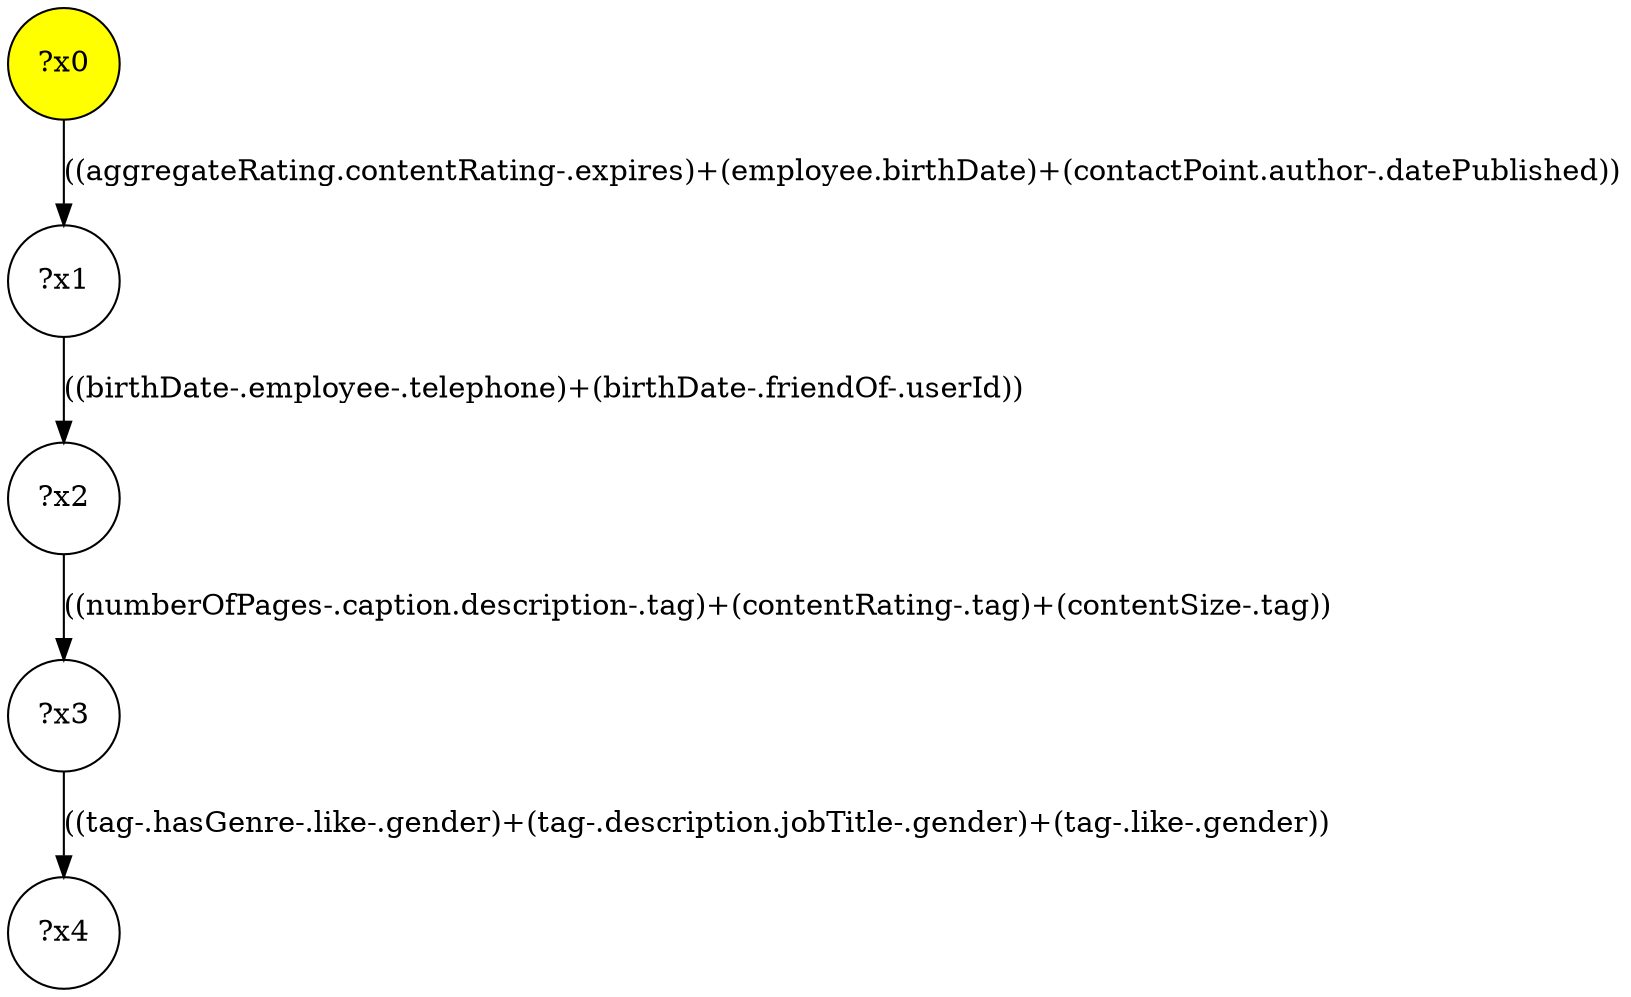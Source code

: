 digraph g {
	x0 [fillcolor="yellow", style="filled," shape=circle, label="?x0"];
	x1 [shape=circle, label="?x1"];
	x0 -> x1 [label="((aggregateRating.contentRating-.expires)+(employee.birthDate)+(contactPoint.author-.datePublished))"];
	x2 [shape=circle, label="?x2"];
	x1 -> x2 [label="((birthDate-.employee-.telephone)+(birthDate-.friendOf-.userId))"];
	x3 [shape=circle, label="?x3"];
	x2 -> x3 [label="((numberOfPages-.caption.description-.tag)+(contentRating-.tag)+(contentSize-.tag))"];
	x4 [shape=circle, label="?x4"];
	x3 -> x4 [label="((tag-.hasGenre-.like-.gender)+(tag-.description.jobTitle-.gender)+(tag-.like-.gender))"];
}
